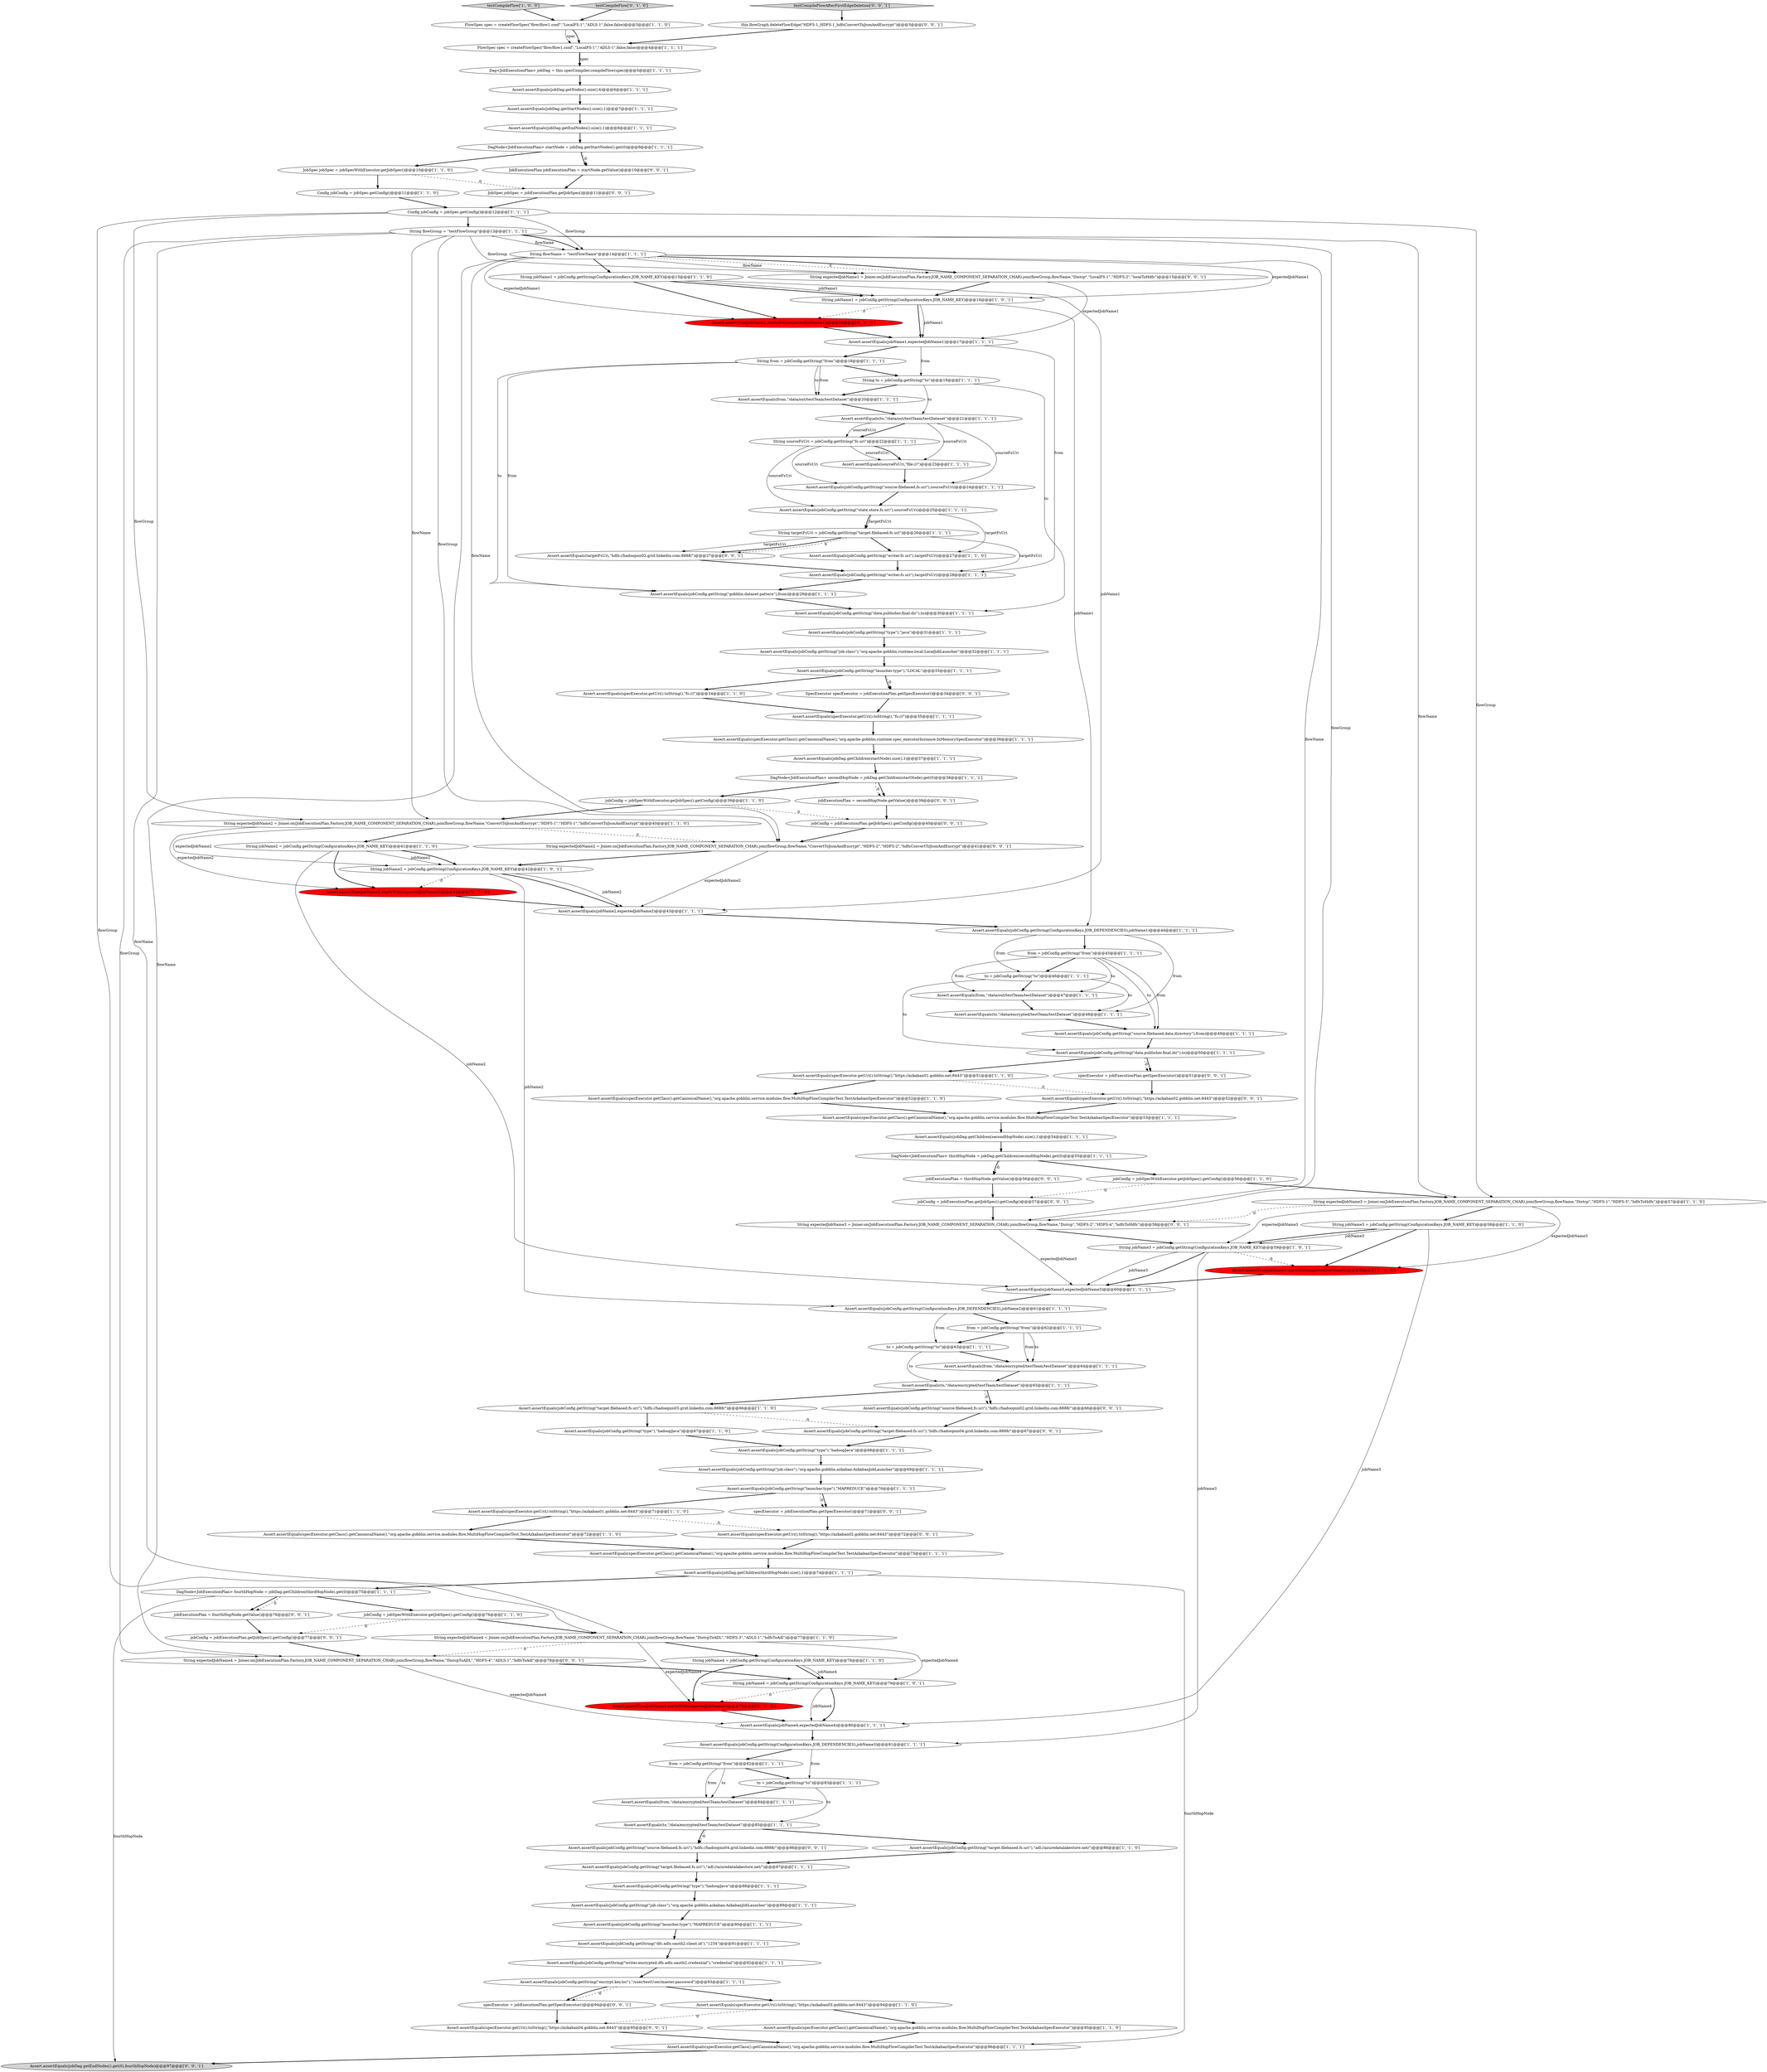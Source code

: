 digraph {
13 [style = filled, label = "Assert.assertEquals(specExecutor.getUri().toString(),\"https://azkaban01.gobblin.net:8443\")@@@71@@@['1', '1', '0']", fillcolor = white, shape = ellipse image = "AAA0AAABBB1BBB"];
71 [style = filled, label = "Assert.assertEquals(specExecutor.getClass().getCanonicalName(),\"org.apache.gobblin.service.modules.flow.MultiHopFlowCompilerTest.TestAzkabanSpecExecutor\")@@@72@@@['1', '1', '0']", fillcolor = white, shape = ellipse image = "AAA0AAABBB1BBB"];
123 [style = filled, label = "String expectedJobName3 = Joiner.on(JobExecutionPlan.Factory.JOB_NAME_COMPONENT_SEPARATION_CHAR).join(flowGroup,flowName,\"Distcp\",\"HDFS-2\",\"HDFS-4\",\"hdfsToHdfs\")@@@58@@@['0', '0', '1']", fillcolor = white, shape = ellipse image = "AAA0AAABBB3BBB"];
120 [style = filled, label = "String expectedJobName2 = Joiner.on(JobExecutionPlan.Factory.JOB_NAME_COMPONENT_SEPARATION_CHAR).join(flowGroup,flowName,\"ConvertToJsonAndEncrypt\",\"HDFS-2\",\"HDFS-2\",\"hdfsConvertToJsonAndEncrypt\")@@@41@@@['0', '0', '1']", fillcolor = white, shape = ellipse image = "AAA0AAABBB3BBB"];
86 [style = filled, label = "Assert.assertEquals(jobConfig.getString(\"writer.fs.uri\"),targetFsUri)@@@28@@@['1', '1', '1']", fillcolor = white, shape = ellipse image = "AAA0AAABBB1BBB"];
66 [style = filled, label = "Assert.assertEquals(jobConfig.getString(ConfigurationKeys.JOB_DEPENDENCIES),jobName1)@@@44@@@['1', '1', '1']", fillcolor = white, shape = ellipse image = "AAA0AAABBB1BBB"];
68 [style = filled, label = "from = jobConfig.getString(\"from\")@@@82@@@['1', '1', '1']", fillcolor = white, shape = ellipse image = "AAA0AAABBB1BBB"];
60 [style = filled, label = "String expectedJobName4 = Joiner.on(JobExecutionPlan.Factory.JOB_NAME_COMPONENT_SEPARATION_CHAR).join(flowGroup,flowName,\"DistcpToADL\",\"HDFS-3\",\"ADLS-1\",\"hdfsToAdl\")@@@77@@@['1', '1', '0']", fillcolor = white, shape = ellipse image = "AAA0AAABBB1BBB"];
88 [style = filled, label = "FlowSpec spec = createFlowSpec(\"flow/flow1.conf\",\"LocalFS-1\",\"ADLS-1\",false,false)@@@4@@@['1', '1', '1']", fillcolor = white, shape = ellipse image = "AAA0AAABBB1BBB"];
90 [style = filled, label = "Assert.assertEquals(jobConfig.getString(\"launcher.type\"),\"LOCAL\")@@@33@@@['1', '1', '1']", fillcolor = white, shape = ellipse image = "AAA0AAABBB1BBB"];
67 [style = filled, label = "String expectedJobName3 = Joiner.on(JobExecutionPlan.Factory.JOB_NAME_COMPONENT_SEPARATION_CHAR).join(flowGroup,flowName,\"Distcp\",\"HDFS-1\",\"HDFS-3\",\"hdfsToHdfs\")@@@57@@@['1', '1', '0']", fillcolor = white, shape = ellipse image = "AAA0AAABBB1BBB"];
110 [style = filled, label = "jobConfig = jobExecutionPlan.getJobSpec().getConfig()@@@77@@@['0', '0', '1']", fillcolor = white, shape = ellipse image = "AAA0AAABBB3BBB"];
116 [style = filled, label = "specExecutor = jobExecutionPlan.getSpecExecutor()@@@94@@@['0', '0', '1']", fillcolor = white, shape = ellipse image = "AAA0AAABBB3BBB"];
42 [style = filled, label = "String jobName3 = jobConfig.getString(ConfigurationKeys.JOB_NAME_KEY)@@@58@@@['1', '1', '0']", fillcolor = white, shape = ellipse image = "AAA0AAABBB1BBB"];
1 [style = filled, label = "Assert.assertEquals(from,\"/data/encrypted/testTeam/testDataset\")@@@64@@@['1', '1', '1']", fillcolor = white, shape = ellipse image = "AAA0AAABBB1BBB"];
102 [style = filled, label = "SpecExecutor specExecutor = jobExecutionPlan.getSpecExecutor()@@@34@@@['0', '0', '1']", fillcolor = white, shape = ellipse image = "AAA0AAABBB3BBB"];
16 [style = filled, label = "Assert.assertEquals(jobConfig.getString(\"job.class\"),\"org.apache.gobblin.azkaban.AzkabanJobLauncher\")@@@69@@@['1', '1', '1']", fillcolor = white, shape = ellipse image = "AAA0AAABBB1BBB"];
6 [style = filled, label = "Assert.assertEquals(jobConfig.getString(\"source.filebased.fs.uri\"),sourceFsUri)@@@24@@@['1', '1', '1']", fillcolor = white, shape = ellipse image = "AAA0AAABBB1BBB"];
78 [style = filled, label = "FlowSpec spec = createFlowSpec(\"flow/flow1.conf\",\"LocalFS-1\",\"ADLS-1\",false,false)@@@3@@@['1', '1', '0']", fillcolor = white, shape = ellipse image = "AAA0AAABBB1BBB"];
99 [style = filled, label = "Assert.assertTrue(jobName1.startsWith(expectedJobName1))@@@16@@@['0', '1', '0']", fillcolor = red, shape = ellipse image = "AAA1AAABBB2BBB"];
57 [style = filled, label = "JobSpec jobSpec = jobSpecWithExecutor.getJobSpec()@@@10@@@['1', '1', '0']", fillcolor = white, shape = ellipse image = "AAA0AAABBB1BBB"];
8 [style = filled, label = "Assert.assertEquals(jobConfig.getString(\"gobblin.dataset.pattern\"),from)@@@29@@@['1', '1', '1']", fillcolor = white, shape = ellipse image = "AAA0AAABBB1BBB"];
53 [style = filled, label = "String from = jobConfig.getString(\"from\")@@@18@@@['1', '1', '1']", fillcolor = white, shape = ellipse image = "AAA0AAABBB1BBB"];
114 [style = filled, label = "jobExecutionPlan = fourthHopNode.getValue()@@@76@@@['0', '0', '1']", fillcolor = white, shape = ellipse image = "AAA0AAABBB3BBB"];
97 [style = filled, label = "testCompileFlow['0', '1', '0']", fillcolor = lightgray, shape = diamond image = "AAA0AAABBB2BBB"];
55 [style = filled, label = "to = jobConfig.getString(\"to\")@@@83@@@['1', '1', '1']", fillcolor = white, shape = ellipse image = "AAA0AAABBB1BBB"];
83 [style = filled, label = "Assert.assertEquals(jobName3,expectedJobName3)@@@60@@@['1', '1', '1']", fillcolor = white, shape = ellipse image = "AAA0AAABBB1BBB"];
122 [style = filled, label = "jobConfig = jobExecutionPlan.getJobSpec().getConfig()@@@57@@@['0', '0', '1']", fillcolor = white, shape = ellipse image = "AAA0AAABBB3BBB"];
74 [style = filled, label = "Config jobConfig = jobSpec.getConfig()@@@11@@@['1', '1', '0']", fillcolor = white, shape = ellipse image = "AAA0AAABBB1BBB"];
69 [style = filled, label = "Dag<JobExecutionPlan> jobDag = this.specCompiler.compileFlow(spec)@@@5@@@['1', '1', '1']", fillcolor = white, shape = ellipse image = "AAA0AAABBB1BBB"];
46 [style = filled, label = "Assert.assertEquals(jobConfig.getString(\"target.filebased.fs.uri\"),\"adl://azuredatalakestore.net/\")@@@87@@@['1', '1', '1']", fillcolor = white, shape = ellipse image = "AAA0AAABBB1BBB"];
91 [style = filled, label = "Assert.assertEquals(jobDag.getEndNodes().size(),1)@@@8@@@['1', '1', '1']", fillcolor = white, shape = ellipse image = "AAA0AAABBB1BBB"];
2 [style = filled, label = "String flowGroup = \"testFlowGroup\"@@@13@@@['1', '1', '1']", fillcolor = white, shape = ellipse image = "AAA0AAABBB1BBB"];
93 [style = filled, label = "DagNode<JobExecutionPlan> thirdHopNode = jobDag.getChildren(secondHopNode).get(0)@@@55@@@['1', '1', '1']", fillcolor = white, shape = ellipse image = "AAA0AAABBB1BBB"];
87 [style = filled, label = "Assert.assertEquals(specExecutor.getClass().getCanonicalName(),\"org.apache.gobblin.service.modules.flow.MultiHopFlowCompilerTest.TestAzkabanSpecExecutor\")@@@53@@@['1', '1', '1']", fillcolor = white, shape = ellipse image = "AAA0AAABBB1BBB"];
108 [style = filled, label = "this.flowGraph.deleteFlowEdge(\"HDFS-1_HDFS-1_hdfsConvertToJsonAndEncrypt\")@@@3@@@['0', '0', '1']", fillcolor = white, shape = ellipse image = "AAA0AAABBB3BBB"];
17 [style = filled, label = "jobConfig = jobSpecWithExecutor.getJobSpec().getConfig()@@@76@@@['1', '1', '0']", fillcolor = white, shape = ellipse image = "AAA0AAABBB1BBB"];
84 [style = filled, label = "String flowName = \"testFlowName\"@@@14@@@['1', '1', '1']", fillcolor = white, shape = ellipse image = "AAA0AAABBB1BBB"];
75 [style = filled, label = "Assert.assertEquals(jobConfig.getString(\"type\"),\"hadoopJava\")@@@68@@@['1', '1', '1']", fillcolor = white, shape = ellipse image = "AAA0AAABBB1BBB"];
106 [style = filled, label = "Assert.assertEquals(jobConfig.getString(\"source.filebased.fs.uri\"),\"hdfs://hadoopnn04.grid.linkedin.com:8888/\")@@@86@@@['0', '0', '1']", fillcolor = white, shape = ellipse image = "AAA0AAABBB3BBB"];
51 [style = filled, label = "from = jobConfig.getString(\"from\")@@@62@@@['1', '1', '1']", fillcolor = white, shape = ellipse image = "AAA0AAABBB1BBB"];
44 [style = filled, label = "Assert.assertEquals(jobConfig.getString(\"job.class\"),\"org.apache.gobblin.azkaban.AzkabanJobLauncher\")@@@89@@@['1', '1', '1']", fillcolor = white, shape = ellipse image = "AAA0AAABBB1BBB"];
39 [style = filled, label = "String jobName2 = jobConfig.getString(ConfigurationKeys.JOB_NAME_KEY)@@@42@@@['1', '0', '1']", fillcolor = white, shape = ellipse image = "AAA0AAABBB1BBB"];
62 [style = filled, label = "to = jobConfig.getString(\"to\")@@@63@@@['1', '1', '1']", fillcolor = white, shape = ellipse image = "AAA0AAABBB1BBB"];
15 [style = filled, label = "Assert.assertEquals(jobConfig.getString(\"type\"),\"hadoopJava\")@@@67@@@['1', '1', '0']", fillcolor = white, shape = ellipse image = "AAA0AAABBB1BBB"];
21 [style = filled, label = "testCompileFlow['1', '0', '0']", fillcolor = lightgray, shape = diamond image = "AAA0AAABBB1BBB"];
73 [style = filled, label = "from = jobConfig.getString(\"from\")@@@45@@@['1', '1', '1']", fillcolor = white, shape = ellipse image = "AAA0AAABBB1BBB"];
26 [style = filled, label = "Assert.assertEquals(jobConfig.getString(\"data.publisher.final.dir\"),to)@@@50@@@['1', '1', '1']", fillcolor = white, shape = ellipse image = "AAA0AAABBB1BBB"];
65 [style = filled, label = "Assert.assertEquals(jobConfig.getString(\"target.filebased.fs.uri\"),\"adl://azuredatalakestore.net/\")@@@86@@@['1', '1', '0']", fillcolor = white, shape = ellipse image = "AAA0AAABBB1BBB"];
103 [style = filled, label = "specExecutor = jobExecutionPlan.getSpecExecutor()@@@51@@@['0', '0', '1']", fillcolor = white, shape = ellipse image = "AAA0AAABBB3BBB"];
107 [style = filled, label = "specExecutor = jobExecutionPlan.getSpecExecutor()@@@71@@@['0', '0', '1']", fillcolor = white, shape = ellipse image = "AAA0AAABBB3BBB"];
22 [style = filled, label = "Assert.assertEquals(jobConfig.getString(\"target.filebased.fs.uri\"),\"hdfs://hadoopnn03.grid.linkedin.com:8888/\")@@@66@@@['1', '1', '0']", fillcolor = white, shape = ellipse image = "AAA0AAABBB1BBB"];
125 [style = filled, label = "String expectedJobName1 = Joiner.on(JobExecutionPlan.Factory.JOB_NAME_COMPONENT_SEPARATION_CHAR).join(flowGroup,flowName,\"Distcp\",\"LocalFS-1\",\"HDFS-2\",\"localToHdfs\")@@@15@@@['0', '0', '1']", fillcolor = white, shape = ellipse image = "AAA0AAABBB3BBB"];
5 [style = filled, label = "String targetFsUri = jobConfig.getString(\"target.filebased.fs.uri\")@@@26@@@['1', '1', '1']", fillcolor = white, shape = ellipse image = "AAA0AAABBB1BBB"];
64 [style = filled, label = "Assert.assertEquals(specExecutor.getClass().getCanonicalName(),\"org.apache.gobblin.service.modules.flow.MultiHopFlowCompilerTest.TestAzkabanSpecExecutor\")@@@52@@@['1', '1', '0']", fillcolor = white, shape = ellipse image = "AAA0AAABBB1BBB"];
119 [style = filled, label = "String expectedJobName4 = Joiner.on(JobExecutionPlan.Factory.JOB_NAME_COMPONENT_SEPARATION_CHAR).join(flowGroup,flowName,\"DistcpToADL\",\"HDFS-4\",\"ADLS-1\",\"hdfsToAdl\")@@@78@@@['0', '0', '1']", fillcolor = white, shape = ellipse image = "AAA0AAABBB3BBB"];
24 [style = filled, label = "String to = jobConfig.getString(\"to\")@@@19@@@['1', '1', '1']", fillcolor = white, shape = ellipse image = "AAA0AAABBB1BBB"];
47 [style = filled, label = "Assert.assertEquals(jobConfig.getString(\"encrypt.key.loc\"),\"/user/testUser/master.password\")@@@93@@@['1', '1', '1']", fillcolor = white, shape = ellipse image = "AAA0AAABBB1BBB"];
104 [style = filled, label = "testCompileFlowAfterFirstEdgeDeletion['0', '0', '1']", fillcolor = lightgray, shape = diamond image = "AAA0AAABBB3BBB"];
7 [style = filled, label = "Assert.assertEquals(jobConfig.getString(\"source.filebased.data.directory\"),from)@@@49@@@['1', '1', '1']", fillcolor = white, shape = ellipse image = "AAA0AAABBB1BBB"];
20 [style = filled, label = "Assert.assertEquals(jobConfig.getString(\"writer.encrypted.dfs.adls.oauth2.credential\"),\"credential\")@@@92@@@['1', '1', '1']", fillcolor = white, shape = ellipse image = "AAA0AAABBB1BBB"];
98 [style = filled, label = "Assert.assertTrue(jobName3.startsWith(expectedJobName3))@@@59@@@['0', '1', '0']", fillcolor = red, shape = ellipse image = "AAA1AAABBB2BBB"];
19 [style = filled, label = "String jobName1 = jobConfig.getString(ConfigurationKeys.JOB_NAME_KEY)@@@16@@@['1', '0', '1']", fillcolor = white, shape = ellipse image = "AAA0AAABBB1BBB"];
45 [style = filled, label = "Assert.assertEquals(jobConfig.getString(\"job.class\"),\"org.apache.gobblin.runtime.local.LocalJobLauncher\")@@@32@@@['1', '1', '1']", fillcolor = white, shape = ellipse image = "AAA0AAABBB1BBB"];
43 [style = filled, label = "to = jobConfig.getString(\"to\")@@@46@@@['1', '1', '1']", fillcolor = white, shape = ellipse image = "AAA0AAABBB1BBB"];
48 [style = filled, label = "Assert.assertEquals(jobConfig.getString(ConfigurationKeys.JOB_DEPENDENCIES),jobName2)@@@61@@@['1', '1', '1']", fillcolor = white, shape = ellipse image = "AAA0AAABBB1BBB"];
117 [style = filled, label = "Assert.assertEquals(jobDag.getEndNodes().get(0),fourthHopNode)@@@97@@@['0', '0', '1']", fillcolor = lightgray, shape = ellipse image = "AAA0AAABBB3BBB"];
61 [style = filled, label = "Assert.assertEquals(jobName1,expectedJobName1)@@@17@@@['1', '1', '1']", fillcolor = white, shape = ellipse image = "AAA0AAABBB1BBB"];
34 [style = filled, label = "String jobName4 = jobConfig.getString(ConfigurationKeys.JOB_NAME_KEY)@@@78@@@['1', '1', '0']", fillcolor = white, shape = ellipse image = "AAA0AAABBB1BBB"];
11 [style = filled, label = "String sourceFsUri = jobConfig.getString(\"fs.uri\")@@@22@@@['1', '1', '1']", fillcolor = white, shape = ellipse image = "AAA0AAABBB1BBB"];
82 [style = filled, label = "String jobName3 = jobConfig.getString(ConfigurationKeys.JOB_NAME_KEY)@@@59@@@['1', '0', '1']", fillcolor = white, shape = ellipse image = "AAA0AAABBB1BBB"];
72 [style = filled, label = "Assert.assertEquals(jobConfig.getString(\"data.publisher.final.dir\"),to)@@@30@@@['1', '1', '1']", fillcolor = white, shape = ellipse image = "AAA0AAABBB1BBB"];
113 [style = filled, label = "Assert.assertEquals(jobConfig.getString(\"target.filebased.fs.uri\"),\"hdfs://hadoopnn04.grid.linkedin.com:8888/\")@@@67@@@['0', '0', '1']", fillcolor = white, shape = ellipse image = "AAA0AAABBB3BBB"];
77 [style = filled, label = "DagNode<JobExecutionPlan> startNode = jobDag.getStartNodes().get(0)@@@9@@@['1', '1', '1']", fillcolor = white, shape = ellipse image = "AAA0AAABBB1BBB"];
33 [style = filled, label = "Assert.assertEquals(specExecutor.getUri().toString(),\"fs:///\")@@@35@@@['1', '1', '1']", fillcolor = white, shape = ellipse image = "AAA0AAABBB1BBB"];
40 [style = filled, label = "Assert.assertEquals(specExecutor.getClass().getCanonicalName(),\"org.apache.gobblin.service.modules.flow.MultiHopFlowCompilerTest.TestAzkabanSpecExecutor\")@@@95@@@['1', '1', '0']", fillcolor = white, shape = ellipse image = "AAA0AAABBB1BBB"];
32 [style = filled, label = "String expectedJobName2 = Joiner.on(JobExecutionPlan.Factory.JOB_NAME_COMPONENT_SEPARATION_CHAR).join(flowGroup,flowName,\"ConvertToJsonAndEncrypt\",\"HDFS-1\",\"HDFS-1\",\"hdfsConvertToJsonAndEncrypt\")@@@40@@@['1', '1', '0']", fillcolor = white, shape = ellipse image = "AAA0AAABBB1BBB"];
27 [style = filled, label = "Assert.assertEquals(jobConfig.getString(\"launcher.type\"),\"MAPREDUCE\")@@@70@@@['1', '1', '1']", fillcolor = white, shape = ellipse image = "AAA0AAABBB1BBB"];
118 [style = filled, label = "jobExecutionPlan = secondHopNode.getValue()@@@39@@@['0', '0', '1']", fillcolor = white, shape = ellipse image = "AAA0AAABBB3BBB"];
63 [style = filled, label = "Assert.assertEquals(jobName4,expectedJobName4)@@@80@@@['1', '1', '1']", fillcolor = white, shape = ellipse image = "AAA0AAABBB1BBB"];
124 [style = filled, label = "Assert.assertEquals(specExecutor.getUri().toString(),\"https://azkaban04.gobblin.net:8443\")@@@95@@@['0', '0', '1']", fillcolor = white, shape = ellipse image = "AAA0AAABBB3BBB"];
79 [style = filled, label = "Assert.assertEquals(specExecutor.getClass().getCanonicalName(),\"org.apache.gobblin.service.modules.flow.MultiHopFlowCompilerTest.TestAzkabanSpecExecutor\")@@@96@@@['1', '1', '1']", fillcolor = white, shape = ellipse image = "AAA0AAABBB1BBB"];
9 [style = filled, label = "Assert.assertEquals(to,\"/data/out/testTeam/testDataset\")@@@21@@@['1', '1', '1']", fillcolor = white, shape = ellipse image = "AAA0AAABBB1BBB"];
23 [style = filled, label = "Assert.assertEquals(jobDag.getChildren(secondHopNode).size(),1)@@@54@@@['1', '1', '1']", fillcolor = white, shape = ellipse image = "AAA0AAABBB1BBB"];
59 [style = filled, label = "jobConfig = jobSpecWithExecutor.getJobSpec().getConfig()@@@39@@@['1', '1', '0']", fillcolor = white, shape = ellipse image = "AAA0AAABBB1BBB"];
0 [style = filled, label = "Config jobConfig = jobSpec.getConfig()@@@12@@@['1', '1', '1']", fillcolor = white, shape = ellipse image = "AAA0AAABBB1BBB"];
76 [style = filled, label = "Assert.assertEquals(jobDag.getChildren(startNode).size(),1)@@@37@@@['1', '1', '1']", fillcolor = white, shape = ellipse image = "AAA0AAABBB1BBB"];
52 [style = filled, label = "String jobName4 = jobConfig.getString(ConfigurationKeys.JOB_NAME_KEY)@@@79@@@['1', '0', '1']", fillcolor = white, shape = ellipse image = "AAA0AAABBB1BBB"];
35 [style = filled, label = "Assert.assertEquals(sourceFsUri,\"file:///\")@@@23@@@['1', '1', '1']", fillcolor = white, shape = ellipse image = "AAA0AAABBB1BBB"];
89 [style = filled, label = "Assert.assertEquals(specExecutor.getUri().toString(),\"https://azkaban01.gobblin.net:8443\")@@@51@@@['1', '1', '0']", fillcolor = white, shape = ellipse image = "AAA0AAABBB1BBB"];
85 [style = filled, label = "String jobName1 = jobConfig.getString(ConfigurationKeys.JOB_NAME_KEY)@@@15@@@['1', '1', '0']", fillcolor = white, shape = ellipse image = "AAA0AAABBB1BBB"];
12 [style = filled, label = "Assert.assertEquals(from,\"/data/out/testTeam/testDataset\")@@@20@@@['1', '1', '1']", fillcolor = white, shape = ellipse image = "AAA0AAABBB1BBB"];
25 [style = filled, label = "Assert.assertEquals(to,\"/data/encrypted/testTeam/testDataset\")@@@48@@@['1', '1', '1']", fillcolor = white, shape = ellipse image = "AAA0AAABBB1BBB"];
31 [style = filled, label = "Assert.assertEquals(specExecutor.getClass().getCanonicalName(),\"org.apache.gobblin.service.modules.flow.MultiHopFlowCompilerTest.TestAzkabanSpecExecutor\")@@@73@@@['1', '1', '1']", fillcolor = white, shape = ellipse image = "AAA0AAABBB1BBB"];
18 [style = filled, label = "Assert.assertEquals(jobDag.getNodes().size(),4)@@@6@@@['1', '1', '1']", fillcolor = white, shape = ellipse image = "AAA0AAABBB1BBB"];
81 [style = filled, label = "Assert.assertEquals(jobConfig.getString(\"writer.fs.uri\"),targetFsUri)@@@27@@@['1', '1', '0']", fillcolor = white, shape = ellipse image = "AAA0AAABBB1BBB"];
3 [style = filled, label = "Assert.assertEquals(jobConfig.getString(\"launcher.type\"),\"MAPREDUCE\")@@@90@@@['1', '1', '1']", fillcolor = white, shape = ellipse image = "AAA0AAABBB1BBB"];
70 [style = filled, label = "Assert.assertEquals(specExecutor.getClass().getCanonicalName(),\"org.apache.gobblin.runtime.spec_executorInstance.InMemorySpecExecutor\")@@@36@@@['1', '1', '1']", fillcolor = white, shape = ellipse image = "AAA0AAABBB1BBB"];
36 [style = filled, label = "Assert.assertEquals(jobDag.getChildren(thirdHopNode).size(),1)@@@74@@@['1', '1', '1']", fillcolor = white, shape = ellipse image = "AAA0AAABBB1BBB"];
4 [style = filled, label = "Assert.assertEquals(jobConfig.getString(\"state.store.fs.uri\"),sourceFsUri)@@@25@@@['1', '1', '1']", fillcolor = white, shape = ellipse image = "AAA0AAABBB1BBB"];
10 [style = filled, label = "Assert.assertEquals(jobConfig.getString(\"type\"),\"java\")@@@31@@@['1', '1', '1']", fillcolor = white, shape = ellipse image = "AAA0AAABBB1BBB"];
92 [style = filled, label = "Assert.assertEquals(specExecutor.getUri().toString(),\"https://azkaban03.gobblin.net:8443\")@@@94@@@['1', '1', '0']", fillcolor = white, shape = ellipse image = "AAA0AAABBB1BBB"];
80 [style = filled, label = "Assert.assertEquals(to,\"/data/encrypted/testTeam/testDataset\")@@@85@@@['1', '1', '1']", fillcolor = white, shape = ellipse image = "AAA0AAABBB1BBB"];
28 [style = filled, label = "DagNode<JobExecutionPlan> fourthHopNode = jobDag.getChildren(thirdHopNode).get(0)@@@75@@@['1', '1', '1']", fillcolor = white, shape = ellipse image = "AAA0AAABBB1BBB"];
41 [style = filled, label = "DagNode<JobExecutionPlan> secondHopNode = jobDag.getChildren(startNode).get(0)@@@38@@@['1', '1', '1']", fillcolor = white, shape = ellipse image = "AAA0AAABBB1BBB"];
101 [style = filled, label = "Assert.assertEquals(targetFsUri,\"hdfs://hadoopnn02.grid.linkedin.com:8888/\")@@@27@@@['0', '0', '1']", fillcolor = white, shape = ellipse image = "AAA0AAABBB3BBB"];
29 [style = filled, label = "Assert.assertEquals(jobDag.getStartNodes().size(),1)@@@7@@@['1', '1', '1']", fillcolor = white, shape = ellipse image = "AAA0AAABBB1BBB"];
112 [style = filled, label = "jobExecutionPlan = thirdHopNode.getValue()@@@56@@@['0', '0', '1']", fillcolor = white, shape = ellipse image = "AAA0AAABBB3BBB"];
38 [style = filled, label = "Assert.assertEquals(jobConfig.getString(\"dfs.adls.oauth2.client.id\"),\"1234\")@@@91@@@['1', '1', '1']", fillcolor = white, shape = ellipse image = "AAA0AAABBB1BBB"];
58 [style = filled, label = "Assert.assertEquals(specExecutor.getUri().toString(),\"fs:///\")@@@34@@@['1', '1', '0']", fillcolor = white, shape = ellipse image = "AAA0AAABBB1BBB"];
94 [style = filled, label = "Assert.assertEquals(to,\"/data/encrypted/testTeam/testDataset\")@@@65@@@['1', '1', '1']", fillcolor = white, shape = ellipse image = "AAA0AAABBB1BBB"];
37 [style = filled, label = "Assert.assertEquals(jobConfig.getString(\"type\"),\"hadoopJava\")@@@88@@@['1', '1', '1']", fillcolor = white, shape = ellipse image = "AAA0AAABBB1BBB"];
54 [style = filled, label = "Assert.assertEquals(from,\"/data/encrypted/testTeam/testDataset\")@@@84@@@['1', '1', '1']", fillcolor = white, shape = ellipse image = "AAA0AAABBB1BBB"];
95 [style = filled, label = "Assert.assertTrue(jobName2.startsWith(expectedJobName2))@@@42@@@['0', '1', '0']", fillcolor = red, shape = ellipse image = "AAA1AAABBB2BBB"];
96 [style = filled, label = "Assert.assertTrue(jobName4.startsWith(expectedJobName4))@@@79@@@['0', '1', '0']", fillcolor = red, shape = ellipse image = "AAA1AAABBB2BBB"];
115 [style = filled, label = "JobExecutionPlan jobExecutionPlan = startNode.getValue()@@@10@@@['0', '0', '1']", fillcolor = white, shape = ellipse image = "AAA0AAABBB3BBB"];
111 [style = filled, label = "Assert.assertEquals(jobConfig.getString(\"source.filebased.fs.uri\"),\"hdfs://hadoopnn02.grid.linkedin.com:8888/\")@@@66@@@['0', '0', '1']", fillcolor = white, shape = ellipse image = "AAA0AAABBB3BBB"];
14 [style = filled, label = "Assert.assertEquals(jobName2,expectedJobName2)@@@43@@@['1', '1', '1']", fillcolor = white, shape = ellipse image = "AAA0AAABBB1BBB"];
100 [style = filled, label = "Assert.assertEquals(specExecutor.getUri().toString(),\"https://azkaban02.gobblin.net:8443\")@@@72@@@['0', '0', '1']", fillcolor = white, shape = ellipse image = "AAA0AAABBB3BBB"];
109 [style = filled, label = "Assert.assertEquals(specExecutor.getUri().toString(),\"https://azkaban02.gobblin.net:8443\")@@@52@@@['0', '0', '1']", fillcolor = white, shape = ellipse image = "AAA0AAABBB3BBB"];
30 [style = filled, label = "String jobName2 = jobConfig.getString(ConfigurationKeys.JOB_NAME_KEY)@@@41@@@['1', '1', '0']", fillcolor = white, shape = ellipse image = "AAA0AAABBB1BBB"];
56 [style = filled, label = "jobConfig = jobSpecWithExecutor.getJobSpec().getConfig()@@@56@@@['1', '1', '0']", fillcolor = white, shape = ellipse image = "AAA0AAABBB1BBB"];
50 [style = filled, label = "Assert.assertEquals(jobConfig.getString(ConfigurationKeys.JOB_DEPENDENCIES),jobName3)@@@81@@@['1', '1', '1']", fillcolor = white, shape = ellipse image = "AAA0AAABBB1BBB"];
121 [style = filled, label = "jobConfig = jobExecutionPlan.getJobSpec().getConfig()@@@40@@@['0', '0', '1']", fillcolor = white, shape = ellipse image = "AAA0AAABBB3BBB"];
49 [style = filled, label = "Assert.assertEquals(from,\"/data/out/testTeam/testDataset\")@@@47@@@['1', '1', '1']", fillcolor = white, shape = ellipse image = "AAA0AAABBB1BBB"];
105 [style = filled, label = "JobSpec jobSpec = jobExecutionPlan.getJobSpec()@@@11@@@['0', '0', '1']", fillcolor = white, shape = ellipse image = "AAA0AAABBB3BBB"];
14->66 [style = bold, label=""];
75->16 [style = bold, label=""];
27->13 [style = bold, label=""];
22->15 [style = bold, label=""];
9->11 [style = bold, label=""];
56->122 [style = dashed, label="0"];
119->52 [style = bold, label=""];
42->82 [style = bold, label=""];
110->119 [style = bold, label=""];
36->28 [style = bold, label=""];
2->60 [style = solid, label="flowName"];
61->24 [style = solid, label="from"];
39->14 [style = bold, label=""];
56->67 [style = bold, label=""];
94->111 [style = bold, label=""];
3->38 [style = bold, label=""];
12->9 [style = bold, label=""];
11->35 [style = solid, label="sourceFsUri"];
30->39 [style = solid, label="jobName2"];
0->84 [style = solid, label="flowGroup"];
99->61 [style = bold, label=""];
2->32 [style = solid, label="flowName"];
7->26 [style = bold, label=""];
57->105 [style = dashed, label="0"];
24->72 [style = solid, label="to"];
88->69 [style = bold, label=""];
47->92 [style = bold, label=""];
2->84 [style = solid, label="flowName"];
48->51 [style = bold, label=""];
114->110 [style = bold, label=""];
76->41 [style = bold, label=""];
19->66 [style = solid, label="jobName1"];
84->119 [style = solid, label="flowName"];
84->19 [style = solid, label="expectedJobName1"];
26->103 [style = dashed, label="0"];
57->74 [style = bold, label=""];
68->54 [style = solid, label="to"];
98->83 [style = bold, label=""];
104->108 [style = bold, label=""];
32->120 [style = dashed, label="0"];
66->73 [style = bold, label=""];
50->68 [style = bold, label=""];
32->39 [style = solid, label="expectedJobName2"];
47->116 [style = dashed, label="0"];
53->8 [style = solid, label="from"];
43->26 [style = solid, label="to"];
19->61 [style = bold, label=""];
63->50 [style = bold, label=""];
22->113 [style = dashed, label="0"];
69->18 [style = bold, label=""];
4->81 [style = solid, label="targetFsUri"];
0->32 [style = solid, label="flowGroup"];
125->19 [style = bold, label=""];
125->61 [style = solid, label="expectedJobName1"];
26->103 [style = bold, label=""];
47->116 [style = bold, label=""];
94->22 [style = bold, label=""];
85->19 [style = bold, label=""];
106->46 [style = bold, label=""];
30->83 [style = solid, label="jobName2"];
73->43 [style = bold, label=""];
5->86 [style = solid, label="targetFsUri"];
29->91 [style = bold, label=""];
42->82 [style = solid, label="jobName3"];
88->69 [style = solid, label="spec"];
59->32 [style = bold, label=""];
119->63 [style = solid, label="expectedJobName4"];
34->52 [style = bold, label=""];
24->9 [style = solid, label="to"];
44->3 [style = bold, label=""];
92->40 [style = bold, label=""];
48->62 [style = solid, label="from"];
82->83 [style = solid, label="jobName3"];
8->72 [style = bold, label=""];
28->114 [style = bold, label=""];
68->54 [style = solid, label="from"];
73->7 [style = solid, label="to"];
0->60 [style = solid, label="flowGroup"];
84->123 [style = solid, label="flowName"];
82->50 [style = solid, label="jobName3"];
95->14 [style = bold, label=""];
25->7 [style = bold, label=""];
79->117 [style = bold, label=""];
41->59 [style = bold, label=""];
83->48 [style = bold, label=""];
46->37 [style = bold, label=""];
39->48 [style = solid, label="jobName2"];
34->96 [style = bold, label=""];
67->82 [style = solid, label="expectedJobName3"];
73->49 [style = solid, label="to"];
6->4 [style = bold, label=""];
49->25 [style = bold, label=""];
54->80 [style = bold, label=""];
41->118 [style = bold, label=""];
55->80 [style = solid, label="to"];
27->107 [style = bold, label=""];
84->99 [style = solid, label="expectedJobName1"];
40->79 [style = bold, label=""];
100->31 [style = bold, label=""];
116->124 [style = bold, label=""];
80->106 [style = dashed, label="0"];
11->6 [style = solid, label="sourceFsUri"];
124->79 [style = bold, label=""];
10->45 [style = bold, label=""];
53->24 [style = bold, label=""];
73->7 [style = solid, label="from"];
23->93 [style = bold, label=""];
101->86 [style = bold, label=""];
93->56 [style = bold, label=""];
84->120 [style = solid, label="flowName"];
15->75 [style = bold, label=""];
72->10 [style = bold, label=""];
52->96 [style = dashed, label="0"];
65->46 [style = bold, label=""];
50->55 [style = solid, label="from"];
52->63 [style = bold, label=""];
123->82 [style = bold, label=""];
62->94 [style = solid, label="to"];
122->123 [style = bold, label=""];
78->88 [style = bold, label=""];
51->1 [style = solid, label="from"];
24->12 [style = bold, label=""];
9->6 [style = solid, label="sourceFsUri"];
120->14 [style = solid, label="expectedJobName2"];
62->1 [style = bold, label=""];
71->31 [style = bold, label=""];
38->20 [style = bold, label=""];
28->114 [style = dashed, label="0"];
51->62 [style = bold, label=""];
51->1 [style = solid, label="to"];
16->27 [style = bold, label=""];
67->123 [style = dashed, label="0"];
85->19 [style = solid, label="jobName1"];
93->112 [style = dashed, label="0"];
17->60 [style = bold, label=""];
32->95 [style = solid, label="expectedJobName2"];
9->11 [style = solid, label="sourceFsUri"];
31->36 [style = bold, label=""];
109->87 [style = bold, label=""];
102->33 [style = bold, label=""];
2->120 [style = solid, label="flowGroup"];
70->76 [style = bold, label=""];
21->78 [style = bold, label=""];
39->14 [style = solid, label="jobName2"];
30->95 [style = bold, label=""];
32->30 [style = bold, label=""];
17->110 [style = dashed, label="0"];
28->117 [style = solid, label="fourthHopNode"];
33->70 [style = bold, label=""];
82->83 [style = bold, label=""];
13->71 [style = bold, label=""];
59->121 [style = dashed, label="0"];
89->64 [style = bold, label=""];
4->5 [style = solid, label="targetFsUri"];
61->86 [style = solid, label="from"];
113->75 [style = bold, label=""];
82->98 [style = dashed, label="0"];
19->99 [style = dashed, label="0"];
84->85 [style = bold, label=""];
42->98 [style = bold, label=""];
26->89 [style = bold, label=""];
2->125 [style = solid, label="flowGroup"];
90->58 [style = bold, label=""];
81->86 [style = bold, label=""];
2->84 [style = bold, label=""];
37->44 [style = bold, label=""];
28->17 [style = bold, label=""];
105->0 [style = bold, label=""];
60->96 [style = solid, label="expectedJobName4"];
53->12 [style = solid, label="to"];
60->52 [style = solid, label="expectedJobName4"];
2->123 [style = solid, label="flowGroup"];
36->79 [style = solid, label="fourthHopNode"];
4->5 [style = bold, label=""];
93->112 [style = bold, label=""];
96->63 [style = bold, label=""];
89->109 [style = dashed, label="0"];
90->102 [style = dashed, label="0"];
111->113 [style = bold, label=""];
97->78 [style = bold, label=""];
60->119 [style = dashed, label="0"];
0->67 [style = solid, label="flowGroup"];
92->124 [style = dashed, label="0"];
2->67 [style = solid, label="flowName"];
39->95 [style = dashed, label="0"];
42->63 [style = solid, label="jobName3"];
120->39 [style = bold, label=""];
5->101 [style = solid, label="targetFsUri"];
80->106 [style = bold, label=""];
77->57 [style = bold, label=""];
80->65 [style = bold, label=""];
35->6 [style = bold, label=""];
118->121 [style = bold, label=""];
74->0 [style = bold, label=""];
66->43 [style = solid, label="from"];
11->4 [style = solid, label="sourceFsUri"];
0->2 [style = bold, label=""];
107->100 [style = bold, label=""];
121->120 [style = bold, label=""];
9->35 [style = solid, label="sourceFsUri"];
108->88 [style = bold, label=""];
5->101 [style = bold, label=""];
84->125 [style = solid, label="flowName"];
90->102 [style = bold, label=""];
112->122 [style = bold, label=""];
2->119 [style = solid, label="flowGroup"];
86->8 [style = bold, label=""];
85->99 [style = bold, label=""];
84->125 [style = dashed, label="0"];
52->63 [style = solid, label="jobName4"];
84->125 [style = bold, label=""];
20->47 [style = bold, label=""];
11->35 [style = bold, label=""];
87->23 [style = bold, label=""];
1->94 [style = bold, label=""];
67->98 [style = solid, label="expectedJobName3"];
58->33 [style = bold, label=""];
18->29 [style = bold, label=""];
53->12 [style = solid, label="from"];
19->61 [style = solid, label="jobName1"];
61->53 [style = bold, label=""];
13->100 [style = dashed, label="0"];
60->34 [style = bold, label=""];
85->14 [style = solid, label="jobName1"];
53->8 [style = solid, label="to"];
123->83 [style = solid, label="expectedJobName3"];
43->25 [style = solid, label="to"];
45->90 [style = bold, label=""];
64->87 [style = bold, label=""];
103->109 [style = bold, label=""];
77->115 [style = dashed, label="0"];
94->111 [style = dashed, label="0"];
27->107 [style = dashed, label="0"];
68->55 [style = bold, label=""];
78->88 [style = solid, label="spec"];
67->42 [style = bold, label=""];
30->39 [style = bold, label=""];
41->118 [style = dashed, label="0"];
115->105 [style = bold, label=""];
43->49 [style = bold, label=""];
5->101 [style = dashed, label="0"];
77->115 [style = bold, label=""];
66->25 [style = solid, label="from"];
5->81 [style = bold, label=""];
55->54 [style = bold, label=""];
91->77 [style = bold, label=""];
73->49 [style = solid, label="from"];
34->52 [style = solid, label="jobName4"];
}
